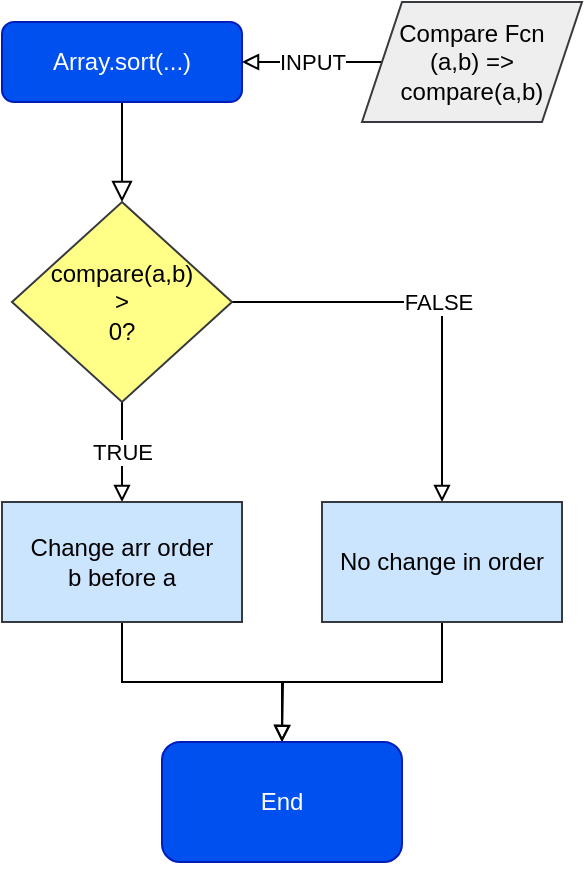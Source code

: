 <mxfile version="13.9.9" type="device"><diagram id="C5RBs43oDa-KdzZeNtuy" name="Page-1"><mxGraphModel dx="782" dy="497" grid="1" gridSize="10" guides="1" tooltips="1" connect="1" arrows="1" fold="1" page="1" pageScale="1" pageWidth="827" pageHeight="1169" math="0" shadow="0"><root><mxCell id="WIyWlLk6GJQsqaUBKTNV-0"/><mxCell id="WIyWlLk6GJQsqaUBKTNV-1" parent="WIyWlLk6GJQsqaUBKTNV-0"/><mxCell id="WIyWlLk6GJQsqaUBKTNV-2" value="" style="rounded=0;html=1;jettySize=auto;orthogonalLoop=1;fontSize=11;endArrow=block;endFill=0;endSize=8;strokeWidth=1;shadow=0;labelBackgroundColor=none;edgeStyle=orthogonalEdgeStyle;entryX=0.5;entryY=0;entryDx=0;entryDy=0;" parent="WIyWlLk6GJQsqaUBKTNV-1" source="WIyWlLk6GJQsqaUBKTNV-3" target="Jmbm5CLGWcR61dmpHPje-2" edge="1"><mxGeometry relative="1" as="geometry"><mxPoint x="220" y="190" as="targetPoint"/></mxGeometry></mxCell><mxCell id="WIyWlLk6GJQsqaUBKTNV-3" value="Array.sort(...)" style="rounded=1;whiteSpace=wrap;html=1;fontSize=12;glass=0;strokeWidth=1;shadow=0;fillColor=#0050ef;strokeColor=#001DBC;fontColor=#ffffff;" parent="WIyWlLk6GJQsqaUBKTNV-1" vertex="1"><mxGeometry x="160" y="80" width="120" height="40" as="geometry"/></mxCell><mxCell id="Jmbm5CLGWcR61dmpHPje-1" value="INPUT" style="edgeStyle=orthogonalEdgeStyle;rounded=0;orthogonalLoop=1;jettySize=auto;html=1;exitX=0;exitY=0.5;exitDx=0;exitDy=0;endArrow=block;endFill=0;" edge="1" parent="WIyWlLk6GJQsqaUBKTNV-1" source="Jmbm5CLGWcR61dmpHPje-0" target="WIyWlLk6GJQsqaUBKTNV-3"><mxGeometry relative="1" as="geometry"/></mxCell><mxCell id="Jmbm5CLGWcR61dmpHPje-0" value="Compare Fcn&lt;br&gt;(a,b) =&amp;gt;&lt;br&gt;compare(a,b)" style="shape=parallelogram;perimeter=parallelogramPerimeter;whiteSpace=wrap;html=1;fixedSize=1;fillColor=#eeeeee;strokeColor=#36393d;" vertex="1" parent="WIyWlLk6GJQsqaUBKTNV-1"><mxGeometry x="340" y="70" width="110" height="60" as="geometry"/></mxCell><mxCell id="Jmbm5CLGWcR61dmpHPje-5" value="TRUE" style="edgeStyle=orthogonalEdgeStyle;rounded=0;orthogonalLoop=1;jettySize=auto;html=1;exitX=0.5;exitY=1;exitDx=0;exitDy=0;endArrow=block;endFill=0;" edge="1" parent="WIyWlLk6GJQsqaUBKTNV-1" source="Jmbm5CLGWcR61dmpHPje-2" target="Jmbm5CLGWcR61dmpHPje-11"><mxGeometry relative="1" as="geometry"><mxPoint x="220" y="320" as="targetPoint"/></mxGeometry></mxCell><mxCell id="Jmbm5CLGWcR61dmpHPje-6" value="FALSE" style="edgeStyle=orthogonalEdgeStyle;rounded=0;orthogonalLoop=1;jettySize=auto;html=1;exitX=1;exitY=0.5;exitDx=0;exitDy=0;endArrow=block;endFill=0;entryX=0.5;entryY=0;entryDx=0;entryDy=0;" edge="1" parent="WIyWlLk6GJQsqaUBKTNV-1" source="Jmbm5CLGWcR61dmpHPje-2" target="Jmbm5CLGWcR61dmpHPje-12"><mxGeometry relative="1" as="geometry"><mxPoint x="380" y="320" as="targetPoint"/></mxGeometry></mxCell><mxCell id="Jmbm5CLGWcR61dmpHPje-2" value="compare(a,b)&lt;br&gt;&amp;gt;&lt;br&gt;0?" style="rhombus;whiteSpace=wrap;html=1;fillColor=#ffff88;strokeColor=#36393d;" vertex="1" parent="WIyWlLk6GJQsqaUBKTNV-1"><mxGeometry x="165" y="170" width="110" height="100" as="geometry"/></mxCell><mxCell id="Jmbm5CLGWcR61dmpHPje-9" style="edgeStyle=orthogonalEdgeStyle;rounded=0;orthogonalLoop=1;jettySize=auto;html=1;exitX=0.5;exitY=1;exitDx=0;exitDy=0;entryX=0.5;entryY=0;entryDx=0;entryDy=0;endArrow=block;endFill=0;" edge="1" parent="WIyWlLk6GJQsqaUBKTNV-1" source="Jmbm5CLGWcR61dmpHPje-11" target="Jmbm5CLGWcR61dmpHPje-7"><mxGeometry relative="1" as="geometry"><mxPoint x="220" y="380" as="sourcePoint"/></mxGeometry></mxCell><mxCell id="Jmbm5CLGWcR61dmpHPje-10" style="edgeStyle=orthogonalEdgeStyle;rounded=0;orthogonalLoop=1;jettySize=auto;html=1;exitX=0.5;exitY=1;exitDx=0;exitDy=0;endArrow=block;endFill=0;" edge="1" parent="WIyWlLk6GJQsqaUBKTNV-1" source="Jmbm5CLGWcR61dmpHPje-12"><mxGeometry relative="1" as="geometry"><mxPoint x="300" y="440" as="targetPoint"/><mxPoint x="380" y="380" as="sourcePoint"/></mxGeometry></mxCell><mxCell id="Jmbm5CLGWcR61dmpHPje-7" value="End" style="rounded=1;whiteSpace=wrap;html=1;fillColor=#0050ef;strokeColor=#001DBC;fontColor=#ffffff;" vertex="1" parent="WIyWlLk6GJQsqaUBKTNV-1"><mxGeometry x="240" y="440" width="120" height="60" as="geometry"/></mxCell><mxCell id="Jmbm5CLGWcR61dmpHPje-8" style="edgeStyle=orthogonalEdgeStyle;rounded=0;orthogonalLoop=1;jettySize=auto;html=1;exitX=0.5;exitY=1;exitDx=0;exitDy=0;endArrow=block;endFill=0;" edge="1" parent="WIyWlLk6GJQsqaUBKTNV-1" source="Jmbm5CLGWcR61dmpHPje-7" target="Jmbm5CLGWcR61dmpHPje-7"><mxGeometry relative="1" as="geometry"/></mxCell><mxCell id="Jmbm5CLGWcR61dmpHPje-11" value="&lt;span&gt;Change arr order&lt;/span&gt;&lt;br&gt;&lt;span&gt;b before a&lt;/span&gt;" style="rounded=0;whiteSpace=wrap;html=1;fillColor=#cce5ff;strokeColor=#36393d;" vertex="1" parent="WIyWlLk6GJQsqaUBKTNV-1"><mxGeometry x="160" y="320" width="120" height="60" as="geometry"/></mxCell><mxCell id="Jmbm5CLGWcR61dmpHPje-12" value="&lt;span&gt;No change in order&lt;/span&gt;" style="rounded=0;whiteSpace=wrap;html=1;fillColor=#cce5ff;strokeColor=#36393d;" vertex="1" parent="WIyWlLk6GJQsqaUBKTNV-1"><mxGeometry x="320" y="320" width="120" height="60" as="geometry"/></mxCell></root></mxGraphModel></diagram></mxfile>